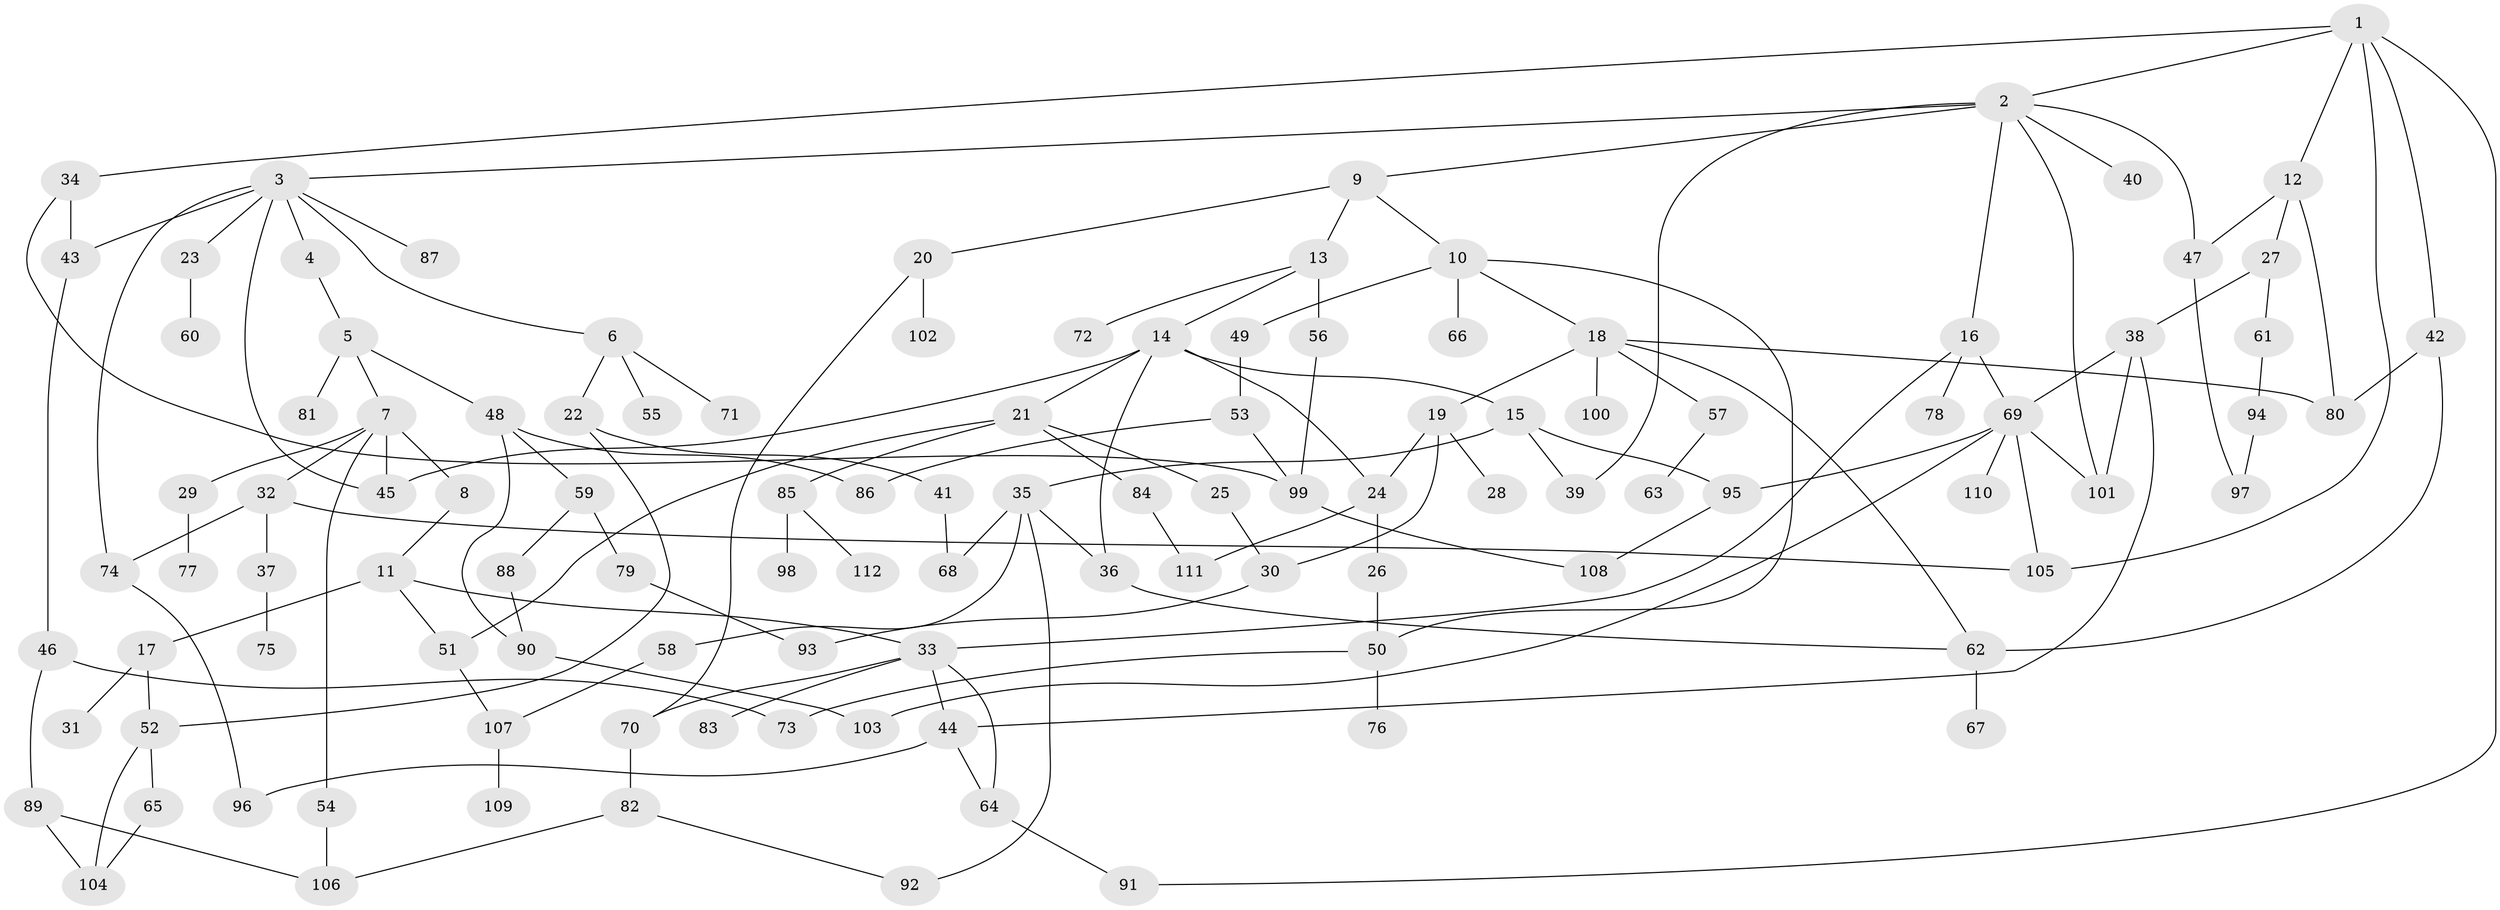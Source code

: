 // Generated by graph-tools (version 1.1) at 2025/10/02/27/25 16:10:55]
// undirected, 112 vertices, 156 edges
graph export_dot {
graph [start="1"]
  node [color=gray90,style=filled];
  1;
  2;
  3;
  4;
  5;
  6;
  7;
  8;
  9;
  10;
  11;
  12;
  13;
  14;
  15;
  16;
  17;
  18;
  19;
  20;
  21;
  22;
  23;
  24;
  25;
  26;
  27;
  28;
  29;
  30;
  31;
  32;
  33;
  34;
  35;
  36;
  37;
  38;
  39;
  40;
  41;
  42;
  43;
  44;
  45;
  46;
  47;
  48;
  49;
  50;
  51;
  52;
  53;
  54;
  55;
  56;
  57;
  58;
  59;
  60;
  61;
  62;
  63;
  64;
  65;
  66;
  67;
  68;
  69;
  70;
  71;
  72;
  73;
  74;
  75;
  76;
  77;
  78;
  79;
  80;
  81;
  82;
  83;
  84;
  85;
  86;
  87;
  88;
  89;
  90;
  91;
  92;
  93;
  94;
  95;
  96;
  97;
  98;
  99;
  100;
  101;
  102;
  103;
  104;
  105;
  106;
  107;
  108;
  109;
  110;
  111;
  112;
  1 -- 2;
  1 -- 12;
  1 -- 34;
  1 -- 42;
  1 -- 105;
  1 -- 91;
  2 -- 3;
  2 -- 9;
  2 -- 16;
  2 -- 40;
  2 -- 47;
  2 -- 101;
  2 -- 39;
  3 -- 4;
  3 -- 6;
  3 -- 23;
  3 -- 43;
  3 -- 87;
  3 -- 45;
  3 -- 74;
  4 -- 5;
  5 -- 7;
  5 -- 48;
  5 -- 81;
  6 -- 22;
  6 -- 55;
  6 -- 71;
  7 -- 8;
  7 -- 29;
  7 -- 32;
  7 -- 54;
  7 -- 45;
  8 -- 11;
  9 -- 10;
  9 -- 13;
  9 -- 20;
  10 -- 18;
  10 -- 49;
  10 -- 66;
  10 -- 50;
  11 -- 17;
  11 -- 33;
  11 -- 51;
  12 -- 27;
  12 -- 80;
  12 -- 47;
  13 -- 14;
  13 -- 56;
  13 -- 72;
  14 -- 15;
  14 -- 21;
  14 -- 45;
  14 -- 36;
  14 -- 24;
  15 -- 35;
  15 -- 39;
  15 -- 95;
  16 -- 69;
  16 -- 78;
  16 -- 33;
  17 -- 31;
  17 -- 52;
  18 -- 19;
  18 -- 57;
  18 -- 80;
  18 -- 100;
  18 -- 62;
  19 -- 24;
  19 -- 28;
  19 -- 30;
  20 -- 70;
  20 -- 102;
  21 -- 25;
  21 -- 84;
  21 -- 85;
  21 -- 51;
  22 -- 41;
  22 -- 52;
  23 -- 60;
  24 -- 26;
  24 -- 111;
  25 -- 30;
  26 -- 50;
  27 -- 38;
  27 -- 61;
  29 -- 77;
  30 -- 93;
  32 -- 37;
  32 -- 74;
  32 -- 105;
  33 -- 64;
  33 -- 83;
  33 -- 70;
  33 -- 44;
  34 -- 99;
  34 -- 43;
  35 -- 36;
  35 -- 58;
  35 -- 68;
  35 -- 92;
  36 -- 62;
  37 -- 75;
  38 -- 44;
  38 -- 69;
  38 -- 101;
  41 -- 68;
  42 -- 62;
  42 -- 80;
  43 -- 46;
  44 -- 64;
  44 -- 96;
  46 -- 73;
  46 -- 89;
  47 -- 97;
  48 -- 59;
  48 -- 86;
  48 -- 90;
  49 -- 53;
  50 -- 76;
  50 -- 73;
  51 -- 107;
  52 -- 65;
  52 -- 104;
  53 -- 86;
  53 -- 99;
  54 -- 106;
  56 -- 99;
  57 -- 63;
  58 -- 107;
  59 -- 79;
  59 -- 88;
  61 -- 94;
  62 -- 67;
  64 -- 91;
  65 -- 104;
  69 -- 95;
  69 -- 105;
  69 -- 110;
  69 -- 101;
  69 -- 103;
  70 -- 82;
  74 -- 96;
  79 -- 93;
  82 -- 92;
  82 -- 106;
  84 -- 111;
  85 -- 98;
  85 -- 112;
  88 -- 90;
  89 -- 104;
  89 -- 106;
  90 -- 103;
  94 -- 97;
  95 -- 108;
  99 -- 108;
  107 -- 109;
}

